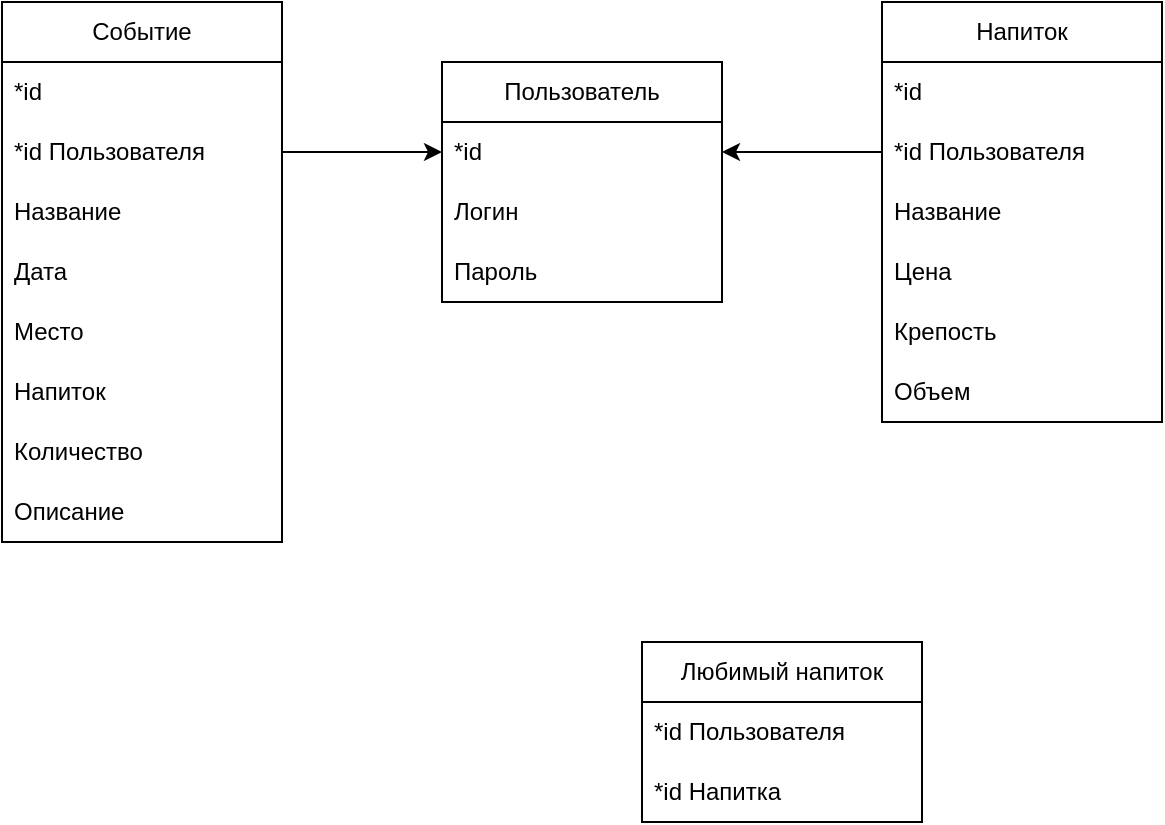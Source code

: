 <mxfile version="21.6.1" type="device">
  <diagram name="Страница 1" id="vTJn1rU3lvvcnudwIlaW">
    <mxGraphModel dx="1418" dy="820" grid="1" gridSize="10" guides="1" tooltips="1" connect="1" arrows="1" fold="1" page="1" pageScale="1" pageWidth="827" pageHeight="1169" math="0" shadow="0">
      <root>
        <mxCell id="0" />
        <mxCell id="1" parent="0" />
        <mxCell id="o6C5A6fqkZrEci_R5bCO-1" value="Пользователь" style="swimlane;fontStyle=0;childLayout=stackLayout;horizontal=1;startSize=30;horizontalStack=0;resizeParent=1;resizeParentMax=0;resizeLast=0;collapsible=1;marginBottom=0;whiteSpace=wrap;html=1;" parent="1" vertex="1">
          <mxGeometry x="320" y="390" width="140" height="120" as="geometry" />
        </mxCell>
        <mxCell id="o6C5A6fqkZrEci_R5bCO-2" value="*id" style="text;strokeColor=none;fillColor=none;align=left;verticalAlign=middle;spacingLeft=4;spacingRight=4;overflow=hidden;points=[[0,0.5],[1,0.5]];portConstraint=eastwest;rotatable=0;whiteSpace=wrap;html=1;" parent="o6C5A6fqkZrEci_R5bCO-1" vertex="1">
          <mxGeometry y="30" width="140" height="30" as="geometry" />
        </mxCell>
        <mxCell id="o6C5A6fqkZrEci_R5bCO-3" value="Логин" style="text;strokeColor=none;fillColor=none;align=left;verticalAlign=middle;spacingLeft=4;spacingRight=4;overflow=hidden;points=[[0,0.5],[1,0.5]];portConstraint=eastwest;rotatable=0;whiteSpace=wrap;html=1;" parent="o6C5A6fqkZrEci_R5bCO-1" vertex="1">
          <mxGeometry y="60" width="140" height="30" as="geometry" />
        </mxCell>
        <mxCell id="o6C5A6fqkZrEci_R5bCO-4" value="Пароль" style="text;strokeColor=none;fillColor=none;align=left;verticalAlign=middle;spacingLeft=4;spacingRight=4;overflow=hidden;points=[[0,0.5],[1,0.5]];portConstraint=eastwest;rotatable=0;whiteSpace=wrap;html=1;" parent="o6C5A6fqkZrEci_R5bCO-1" vertex="1">
          <mxGeometry y="90" width="140" height="30" as="geometry" />
        </mxCell>
        <mxCell id="o6C5A6fqkZrEci_R5bCO-5" value="Событие" style="swimlane;fontStyle=0;childLayout=stackLayout;horizontal=1;startSize=30;horizontalStack=0;resizeParent=1;resizeParentMax=0;resizeLast=0;collapsible=1;marginBottom=0;whiteSpace=wrap;html=1;" parent="1" vertex="1">
          <mxGeometry x="100" y="360" width="140" height="270" as="geometry" />
        </mxCell>
        <mxCell id="o6C5A6fqkZrEci_R5bCO-7" value="*id" style="text;strokeColor=none;fillColor=none;align=left;verticalAlign=middle;spacingLeft=4;spacingRight=4;overflow=hidden;points=[[0,0.5],[1,0.5]];portConstraint=eastwest;rotatable=0;whiteSpace=wrap;html=1;" parent="o6C5A6fqkZrEci_R5bCO-5" vertex="1">
          <mxGeometry y="30" width="140" height="30" as="geometry" />
        </mxCell>
        <mxCell id="o6C5A6fqkZrEci_R5bCO-23" value="*id Пользователя" style="text;strokeColor=none;fillColor=none;align=left;verticalAlign=middle;spacingLeft=4;spacingRight=4;overflow=hidden;points=[[0,0.5],[1,0.5]];portConstraint=eastwest;rotatable=0;whiteSpace=wrap;html=1;" parent="o6C5A6fqkZrEci_R5bCO-5" vertex="1">
          <mxGeometry y="60" width="140" height="30" as="geometry" />
        </mxCell>
        <mxCell id="o6C5A6fqkZrEci_R5bCO-10" value="Название" style="text;strokeColor=none;fillColor=none;align=left;verticalAlign=middle;spacingLeft=4;spacingRight=4;overflow=hidden;points=[[0,0.5],[1,0.5]];portConstraint=eastwest;rotatable=0;whiteSpace=wrap;html=1;" parent="o6C5A6fqkZrEci_R5bCO-5" vertex="1">
          <mxGeometry y="90" width="140" height="30" as="geometry" />
        </mxCell>
        <mxCell id="o6C5A6fqkZrEci_R5bCO-11" value="Дата" style="text;strokeColor=none;fillColor=none;align=left;verticalAlign=middle;spacingLeft=4;spacingRight=4;overflow=hidden;points=[[0,0.5],[1,0.5]];portConstraint=eastwest;rotatable=0;whiteSpace=wrap;html=1;" parent="o6C5A6fqkZrEci_R5bCO-5" vertex="1">
          <mxGeometry y="120" width="140" height="30" as="geometry" />
        </mxCell>
        <mxCell id="o6C5A6fqkZrEci_R5bCO-8" value="Место" style="text;strokeColor=none;fillColor=none;align=left;verticalAlign=middle;spacingLeft=4;spacingRight=4;overflow=hidden;points=[[0,0.5],[1,0.5]];portConstraint=eastwest;rotatable=0;whiteSpace=wrap;html=1;" parent="o6C5A6fqkZrEci_R5bCO-5" vertex="1">
          <mxGeometry y="150" width="140" height="30" as="geometry" />
        </mxCell>
        <mxCell id="o6C5A6fqkZrEci_R5bCO-13" value="Напиток" style="text;strokeColor=none;fillColor=none;align=left;verticalAlign=middle;spacingLeft=4;spacingRight=4;overflow=hidden;points=[[0,0.5],[1,0.5]];portConstraint=eastwest;rotatable=0;whiteSpace=wrap;html=1;" parent="o6C5A6fqkZrEci_R5bCO-5" vertex="1">
          <mxGeometry y="180" width="140" height="30" as="geometry" />
        </mxCell>
        <mxCell id="o6C5A6fqkZrEci_R5bCO-14" value="Количество" style="text;strokeColor=none;fillColor=none;align=left;verticalAlign=middle;spacingLeft=4;spacingRight=4;overflow=hidden;points=[[0,0.5],[1,0.5]];portConstraint=eastwest;rotatable=0;whiteSpace=wrap;html=1;" parent="o6C5A6fqkZrEci_R5bCO-5" vertex="1">
          <mxGeometry y="210" width="140" height="30" as="geometry" />
        </mxCell>
        <mxCell id="o6C5A6fqkZrEci_R5bCO-25" value="Описание" style="text;strokeColor=none;fillColor=none;align=left;verticalAlign=middle;spacingLeft=4;spacingRight=4;overflow=hidden;points=[[0,0.5],[1,0.5]];portConstraint=eastwest;rotatable=0;whiteSpace=wrap;html=1;" parent="o6C5A6fqkZrEci_R5bCO-5" vertex="1">
          <mxGeometry y="240" width="140" height="30" as="geometry" />
        </mxCell>
        <mxCell id="o6C5A6fqkZrEci_R5bCO-16" value="Напиток" style="swimlane;fontStyle=0;childLayout=stackLayout;horizontal=1;startSize=30;horizontalStack=0;resizeParent=1;resizeParentMax=0;resizeLast=0;collapsible=1;marginBottom=0;whiteSpace=wrap;html=1;" parent="1" vertex="1">
          <mxGeometry x="540" y="360" width="140" height="210" as="geometry" />
        </mxCell>
        <mxCell id="o6C5A6fqkZrEci_R5bCO-17" value="*id" style="text;strokeColor=none;fillColor=none;align=left;verticalAlign=middle;spacingLeft=4;spacingRight=4;overflow=hidden;points=[[0,0.5],[1,0.5]];portConstraint=eastwest;rotatable=0;whiteSpace=wrap;html=1;" parent="o6C5A6fqkZrEci_R5bCO-16" vertex="1">
          <mxGeometry y="30" width="140" height="30" as="geometry" />
        </mxCell>
        <mxCell id="o6C5A6fqkZrEci_R5bCO-24" value="*id Пользователя" style="text;strokeColor=none;fillColor=none;align=left;verticalAlign=middle;spacingLeft=4;spacingRight=4;overflow=hidden;points=[[0,0.5],[1,0.5]];portConstraint=eastwest;rotatable=0;whiteSpace=wrap;html=1;" parent="o6C5A6fqkZrEci_R5bCO-16" vertex="1">
          <mxGeometry y="60" width="140" height="30" as="geometry" />
        </mxCell>
        <mxCell id="o6C5A6fqkZrEci_R5bCO-18" value="Название" style="text;strokeColor=none;fillColor=none;align=left;verticalAlign=middle;spacingLeft=4;spacingRight=4;overflow=hidden;points=[[0,0.5],[1,0.5]];portConstraint=eastwest;rotatable=0;whiteSpace=wrap;html=1;" parent="o6C5A6fqkZrEci_R5bCO-16" vertex="1">
          <mxGeometry y="90" width="140" height="30" as="geometry" />
        </mxCell>
        <mxCell id="o6C5A6fqkZrEci_R5bCO-19" value="Цена" style="text;strokeColor=none;fillColor=none;align=left;verticalAlign=middle;spacingLeft=4;spacingRight=4;overflow=hidden;points=[[0,0.5],[1,0.5]];portConstraint=eastwest;rotatable=0;whiteSpace=wrap;html=1;" parent="o6C5A6fqkZrEci_R5bCO-16" vertex="1">
          <mxGeometry y="120" width="140" height="30" as="geometry" />
        </mxCell>
        <mxCell id="o6C5A6fqkZrEci_R5bCO-21" value="Крепость" style="text;strokeColor=none;fillColor=none;align=left;verticalAlign=middle;spacingLeft=4;spacingRight=4;overflow=hidden;points=[[0,0.5],[1,0.5]];portConstraint=eastwest;rotatable=0;whiteSpace=wrap;html=1;" parent="o6C5A6fqkZrEci_R5bCO-16" vertex="1">
          <mxGeometry y="150" width="140" height="30" as="geometry" />
        </mxCell>
        <mxCell id="o6C5A6fqkZrEci_R5bCO-22" value="Объем" style="text;strokeColor=none;fillColor=none;align=left;verticalAlign=middle;spacingLeft=4;spacingRight=4;overflow=hidden;points=[[0,0.5],[1,0.5]];portConstraint=eastwest;rotatable=0;whiteSpace=wrap;html=1;" parent="o6C5A6fqkZrEci_R5bCO-16" vertex="1">
          <mxGeometry y="180" width="140" height="30" as="geometry" />
        </mxCell>
        <mxCell id="o6C5A6fqkZrEci_R5bCO-26" style="edgeStyle=orthogonalEdgeStyle;rounded=0;orthogonalLoop=1;jettySize=auto;html=1;exitX=0;exitY=0.5;exitDx=0;exitDy=0;entryX=1;entryY=0.5;entryDx=0;entryDy=0;startArrow=classic;startFill=1;endArrow=none;endFill=0;" parent="1" source="o6C5A6fqkZrEci_R5bCO-2" target="o6C5A6fqkZrEci_R5bCO-23" edge="1">
          <mxGeometry relative="1" as="geometry" />
        </mxCell>
        <mxCell id="o6C5A6fqkZrEci_R5bCO-27" style="edgeStyle=orthogonalEdgeStyle;rounded=0;orthogonalLoop=1;jettySize=auto;html=1;exitX=1;exitY=0.5;exitDx=0;exitDy=0;startArrow=classic;startFill=1;endArrow=none;endFill=0;entryX=0;entryY=0.5;entryDx=0;entryDy=0;" parent="1" source="o6C5A6fqkZrEci_R5bCO-2" target="o6C5A6fqkZrEci_R5bCO-24" edge="1">
          <mxGeometry relative="1" as="geometry" />
        </mxCell>
        <mxCell id="o6C5A6fqkZrEci_R5bCO-28" value="Любимый напиток" style="swimlane;fontStyle=0;childLayout=stackLayout;horizontal=1;startSize=30;horizontalStack=0;resizeParent=1;resizeParentMax=0;resizeLast=0;collapsible=1;marginBottom=0;whiteSpace=wrap;html=1;" parent="1" vertex="1">
          <mxGeometry x="420" y="680" width="140" height="90" as="geometry" />
        </mxCell>
        <mxCell id="o6C5A6fqkZrEci_R5bCO-29" value="*id Пользователя" style="text;strokeColor=none;fillColor=none;align=left;verticalAlign=middle;spacingLeft=4;spacingRight=4;overflow=hidden;points=[[0,0.5],[1,0.5]];portConstraint=eastwest;rotatable=0;whiteSpace=wrap;html=1;" parent="o6C5A6fqkZrEci_R5bCO-28" vertex="1">
          <mxGeometry y="30" width="140" height="30" as="geometry" />
        </mxCell>
        <mxCell id="o6C5A6fqkZrEci_R5bCO-30" value="*id Напитка" style="text;strokeColor=none;fillColor=none;align=left;verticalAlign=middle;spacingLeft=4;spacingRight=4;overflow=hidden;points=[[0,0.5],[1,0.5]];portConstraint=eastwest;rotatable=0;whiteSpace=wrap;html=1;" parent="o6C5A6fqkZrEci_R5bCO-28" vertex="1">
          <mxGeometry y="60" width="140" height="30" as="geometry" />
        </mxCell>
      </root>
    </mxGraphModel>
  </diagram>
</mxfile>
